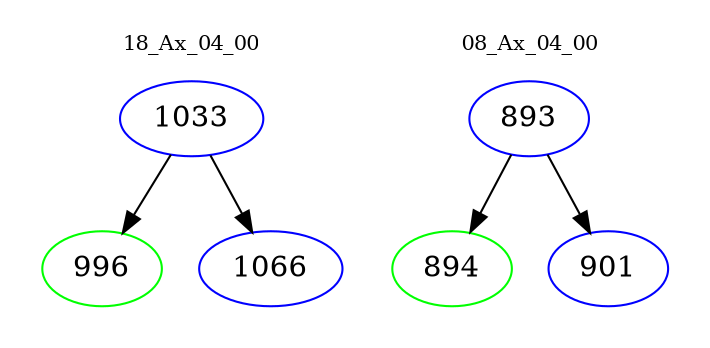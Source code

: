 digraph{
subgraph cluster_0 {
color = white
label = "18_Ax_04_00";
fontsize=10;
T0_1033 [label="1033", color="blue"]
T0_1033 -> T0_996 [color="black"]
T0_996 [label="996", color="green"]
T0_1033 -> T0_1066 [color="black"]
T0_1066 [label="1066", color="blue"]
}
subgraph cluster_1 {
color = white
label = "08_Ax_04_00";
fontsize=10;
T1_893 [label="893", color="blue"]
T1_893 -> T1_894 [color="black"]
T1_894 [label="894", color="green"]
T1_893 -> T1_901 [color="black"]
T1_901 [label="901", color="blue"]
}
}
